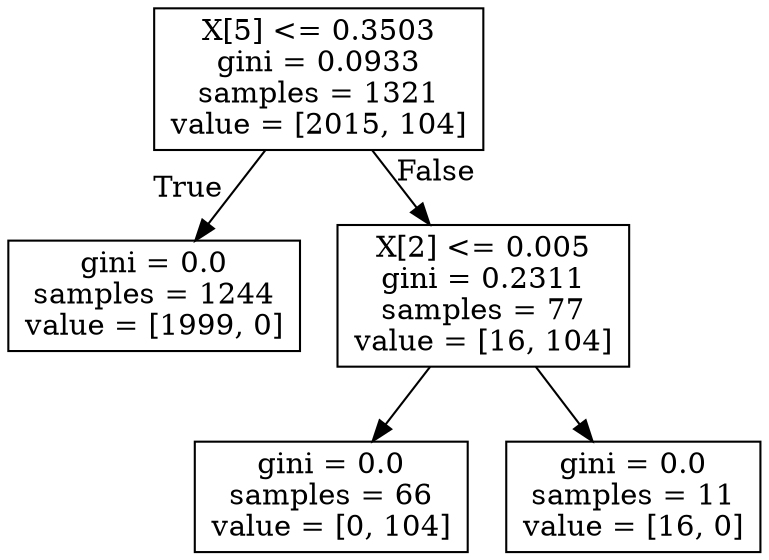 digraph Tree {
node [shape=box] ;
0 [label="X[5] <= 0.3503\ngini = 0.0933\nsamples = 1321\nvalue = [2015, 104]"] ;
1 [label="gini = 0.0\nsamples = 1244\nvalue = [1999, 0]"] ;
0 -> 1 [labeldistance=2.5, labelangle=45, headlabel="True"] ;
2 [label="X[2] <= 0.005\ngini = 0.2311\nsamples = 77\nvalue = [16, 104]"] ;
0 -> 2 [labeldistance=2.5, labelangle=-45, headlabel="False"] ;
3 [label="gini = 0.0\nsamples = 66\nvalue = [0, 104]"] ;
2 -> 3 ;
4 [label="gini = 0.0\nsamples = 11\nvalue = [16, 0]"] ;
2 -> 4 ;
}